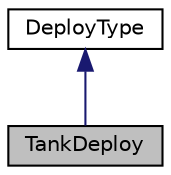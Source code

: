 digraph "TankDeploy"
{
 // LATEX_PDF_SIZE
  edge [fontname="Helvetica",fontsize="10",labelfontname="Helvetica",labelfontsize="10"];
  node [fontname="Helvetica",fontsize="10",shape=record];
  Node1 [label="TankDeploy",height=0.2,width=0.4,color="black", fillcolor="grey75", style="filled", fontcolor="black",tooltip="a TankDeploy class"];
  Node2 -> Node1 [dir="back",color="midnightblue",fontsize="10",style="solid"];
  Node2 [label="DeployType",height=0.2,width=0.4,color="black", fillcolor="white", style="filled",URL="$classDeployType.html",tooltip="a DeployType class."];
}
